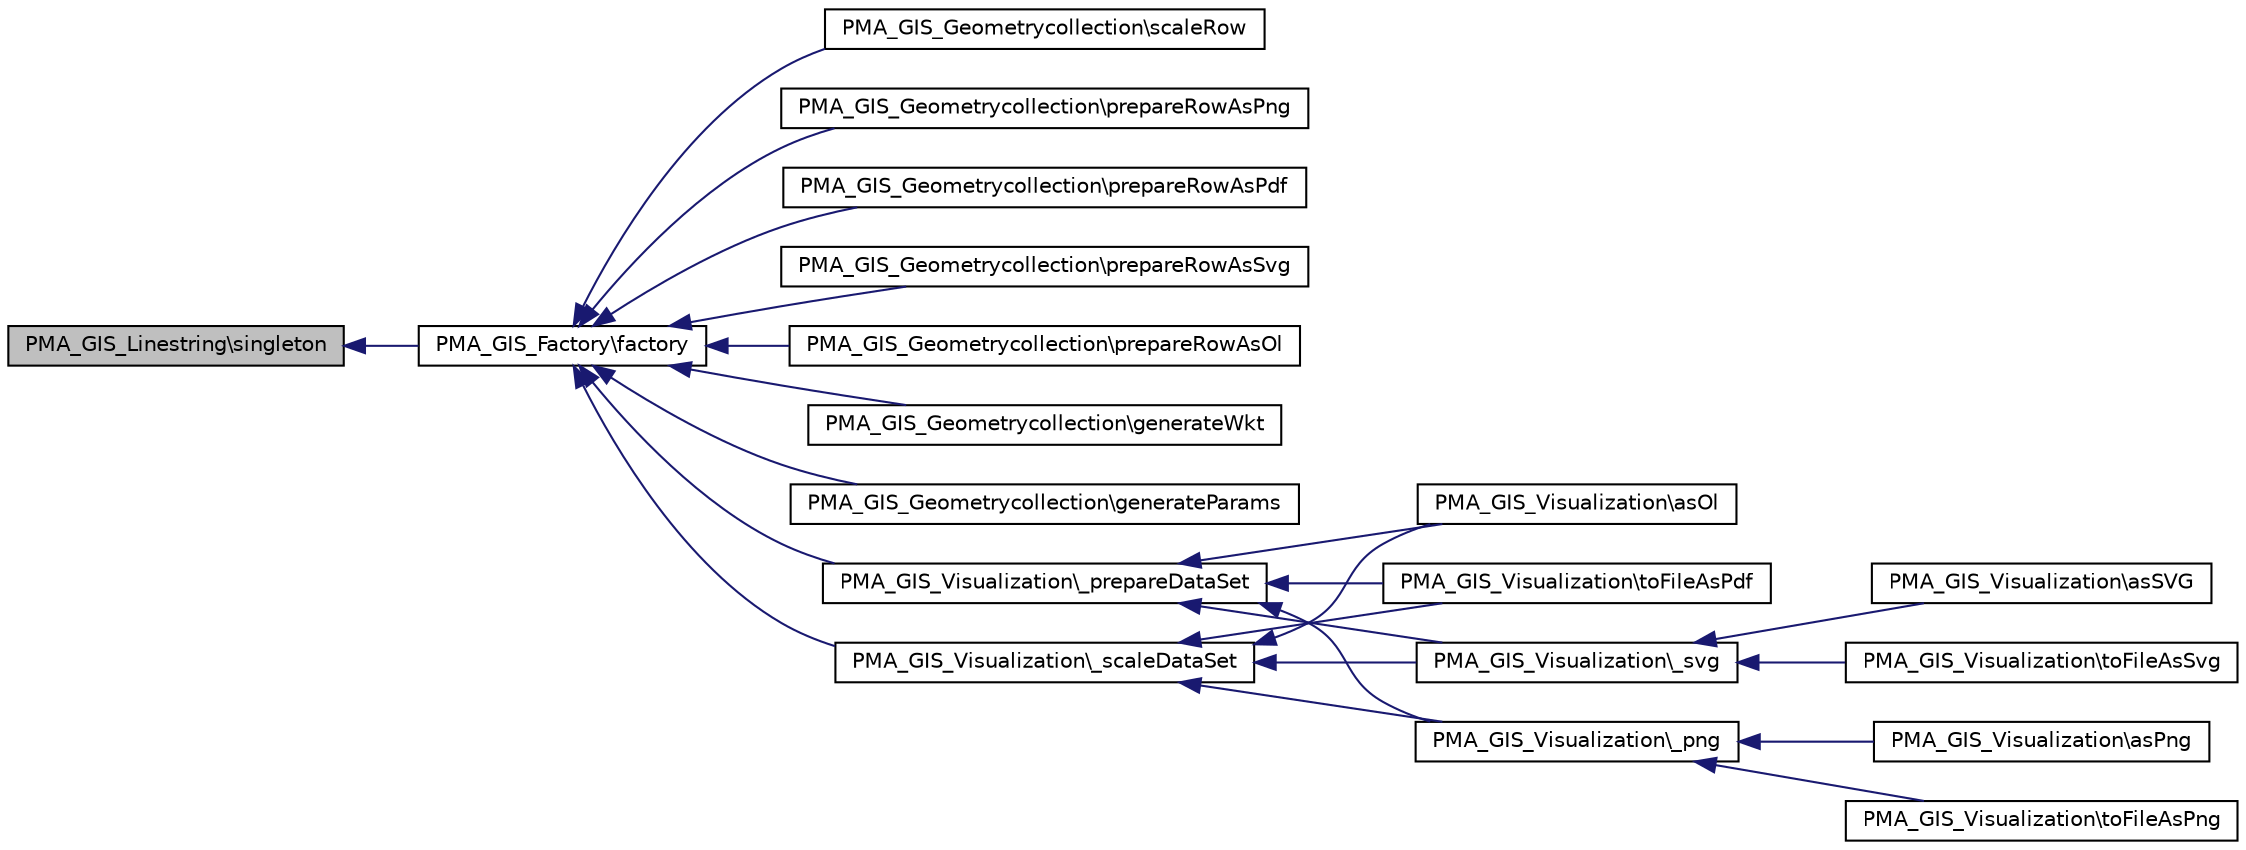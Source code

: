 digraph G
{
  edge [fontname="Helvetica",fontsize="10",labelfontname="Helvetica",labelfontsize="10"];
  node [fontname="Helvetica",fontsize="10",shape=record];
  rankdir="LR";
  Node1 [label="PMA_GIS_Linestring\\singleton",height=0.2,width=0.4,color="black", fillcolor="grey75", style="filled" fontcolor="black"];
  Node1 -> Node2 [dir="back",color="midnightblue",fontsize="10",style="solid",fontname="Helvetica"];
  Node2 [label="PMA_GIS_Factory\\factory",height=0.2,width=0.4,color="black", fillcolor="white", style="filled",URL="$classPMA__GIS__Factory.html#ab2a27d7954ca8e44c85eaad1da3d2ed6",tooltip="Returns the singleton instance of geometric class of the given type."];
  Node2 -> Node3 [dir="back",color="midnightblue",fontsize="10",style="solid",fontname="Helvetica"];
  Node3 [label="PMA_GIS_Geometrycollection\\scaleRow",height=0.2,width=0.4,color="black", fillcolor="white", style="filled",URL="$classPMA__GIS__Geometrycollection.html#a30029323f239a1d9a83d2043518e7fdb",tooltip="Scales each row."];
  Node2 -> Node4 [dir="back",color="midnightblue",fontsize="10",style="solid",fontname="Helvetica"];
  Node4 [label="PMA_GIS_Geometrycollection\\prepareRowAsPng",height=0.2,width=0.4,color="black", fillcolor="white", style="filled",URL="$classPMA__GIS__Geometrycollection.html#a551332a46393f4a172e264569aded7ed",tooltip="Adds to the PNG image object, the data related to a row in the GIS dataset."];
  Node2 -> Node5 [dir="back",color="midnightblue",fontsize="10",style="solid",fontname="Helvetica"];
  Node5 [label="PMA_GIS_Geometrycollection\\prepareRowAsPdf",height=0.2,width=0.4,color="black", fillcolor="white", style="filled",URL="$classPMA__GIS__Geometrycollection.html#a7712189bf024f37fb43de25897d4cf2f",tooltip="Adds to the TCPDF instance, the data related to a row in the GIS dataset."];
  Node2 -> Node6 [dir="back",color="midnightblue",fontsize="10",style="solid",fontname="Helvetica"];
  Node6 [label="PMA_GIS_Geometrycollection\\prepareRowAsSvg",height=0.2,width=0.4,color="black", fillcolor="white", style="filled",URL="$classPMA__GIS__Geometrycollection.html#a5e88b8356060478e834f19e563fa804a",tooltip="Prepares and returns the code related to a row in the GIS dataset as SVG."];
  Node2 -> Node7 [dir="back",color="midnightblue",fontsize="10",style="solid",fontname="Helvetica"];
  Node7 [label="PMA_GIS_Geometrycollection\\prepareRowAsOl",height=0.2,width=0.4,color="black", fillcolor="white", style="filled",URL="$classPMA__GIS__Geometrycollection.html#a3d769f33fd985a622378674b76d2a707",tooltip="Prepares JavaScript related to a row in the GIS dataset to visualize it with OpenLayers."];
  Node2 -> Node8 [dir="back",color="midnightblue",fontsize="10",style="solid",fontname="Helvetica"];
  Node8 [label="PMA_GIS_Geometrycollection\\generateWkt",height=0.2,width=0.4,color="black", fillcolor="white", style="filled",URL="$classPMA__GIS__Geometrycollection.html#a29a887c72c60996568df65cead527448",tooltip="Generate the WKT with the set of parameters passed by the GIS editor."];
  Node2 -> Node9 [dir="back",color="midnightblue",fontsize="10",style="solid",fontname="Helvetica"];
  Node9 [label="PMA_GIS_Geometrycollection\\generateParams",height=0.2,width=0.4,color="black", fillcolor="white", style="filled",URL="$classPMA__GIS__Geometrycollection.html#ad23bd9c4cab9c4462c9e1a64ace1c24b",tooltip="Generate parameters for the GIS data editor from the value of the GIS column."];
  Node2 -> Node10 [dir="back",color="midnightblue",fontsize="10",style="solid",fontname="Helvetica"];
  Node10 [label="PMA_GIS_Visualization\\_scaleDataSet",height=0.2,width=0.4,color="black", fillcolor="white", style="filled",URL="$classPMA__GIS__Visualization.html#af2cc7c224cc3bf247b52046b2a229a05",tooltip="Calculates the scale, horizontal and vertical offset that should be used."];
  Node10 -> Node11 [dir="back",color="midnightblue",fontsize="10",style="solid",fontname="Helvetica"];
  Node11 [label="PMA_GIS_Visualization\\_svg",height=0.2,width=0.4,color="black", fillcolor="white", style="filled",URL="$classPMA__GIS__Visualization.html#a1ea76a04ba9288078e6a5be6720810f5",tooltip="Generate the visualization in SVG format."];
  Node11 -> Node12 [dir="back",color="midnightblue",fontsize="10",style="solid",fontname="Helvetica"];
  Node12 [label="PMA_GIS_Visualization\\asSVG",height=0.2,width=0.4,color="black", fillcolor="white", style="filled",URL="$classPMA__GIS__Visualization.html#ad93e5ed88ed18394aebe6d8f8aa16860",tooltip="Get the visualization as a SVG."];
  Node11 -> Node13 [dir="back",color="midnightblue",fontsize="10",style="solid",fontname="Helvetica"];
  Node13 [label="PMA_GIS_Visualization\\toFileAsSvg",height=0.2,width=0.4,color="black", fillcolor="white", style="filled",URL="$classPMA__GIS__Visualization.html#af0f98f85b130120960fb9eb4c5764c5d",tooltip="Saves as a SVG image to a file."];
  Node10 -> Node14 [dir="back",color="midnightblue",fontsize="10",style="solid",fontname="Helvetica"];
  Node14 [label="PMA_GIS_Visualization\\_png",height=0.2,width=0.4,color="black", fillcolor="white", style="filled",URL="$classPMA__GIS__Visualization.html#a5efd01b4dda14271cb3af655596e9d8a",tooltip="Generate the visualization in PNG format."];
  Node14 -> Node15 [dir="back",color="midnightblue",fontsize="10",style="solid",fontname="Helvetica"];
  Node15 [label="PMA_GIS_Visualization\\asPng",height=0.2,width=0.4,color="black", fillcolor="white", style="filled",URL="$classPMA__GIS__Visualization.html#a179e0bd0b782b68c81adae023ebfe7bb",tooltip="Get the visualization as a PNG."];
  Node14 -> Node16 [dir="back",color="midnightblue",fontsize="10",style="solid",fontname="Helvetica"];
  Node16 [label="PMA_GIS_Visualization\\toFileAsPng",height=0.2,width=0.4,color="black", fillcolor="white", style="filled",URL="$classPMA__GIS__Visualization.html#ab4827ae2a61f695a2a04c9dafcd9cdc6",tooltip="Saves as a PNG image to a file."];
  Node10 -> Node17 [dir="back",color="midnightblue",fontsize="10",style="solid",fontname="Helvetica"];
  Node17 [label="PMA_GIS_Visualization\\asOl",height=0.2,width=0.4,color="black", fillcolor="white", style="filled",URL="$classPMA__GIS__Visualization.html#aa1b9465bc9c436e431060294b92da7a7",tooltip="Get the code for visualization with OpenLayers."];
  Node10 -> Node18 [dir="back",color="midnightblue",fontsize="10",style="solid",fontname="Helvetica"];
  Node18 [label="PMA_GIS_Visualization\\toFileAsPdf",height=0.2,width=0.4,color="black", fillcolor="white", style="filled",URL="$classPMA__GIS__Visualization.html#a6ddc1aa7ca3354565b3fdd949dccc7ca",tooltip="Saves as a PDF to a file."];
  Node2 -> Node19 [dir="back",color="midnightblue",fontsize="10",style="solid",fontname="Helvetica"];
  Node19 [label="PMA_GIS_Visualization\\_prepareDataSet",height=0.2,width=0.4,color="black", fillcolor="white", style="filled",URL="$classPMA__GIS__Visualization.html#a3c74de027d681ff982de09ace01d31eb",tooltip="Prepares and return the dataset as needed by the visualization."];
  Node19 -> Node11 [dir="back",color="midnightblue",fontsize="10",style="solid",fontname="Helvetica"];
  Node19 -> Node14 [dir="back",color="midnightblue",fontsize="10",style="solid",fontname="Helvetica"];
  Node19 -> Node17 [dir="back",color="midnightblue",fontsize="10",style="solid",fontname="Helvetica"];
  Node19 -> Node18 [dir="back",color="midnightblue",fontsize="10",style="solid",fontname="Helvetica"];
}
